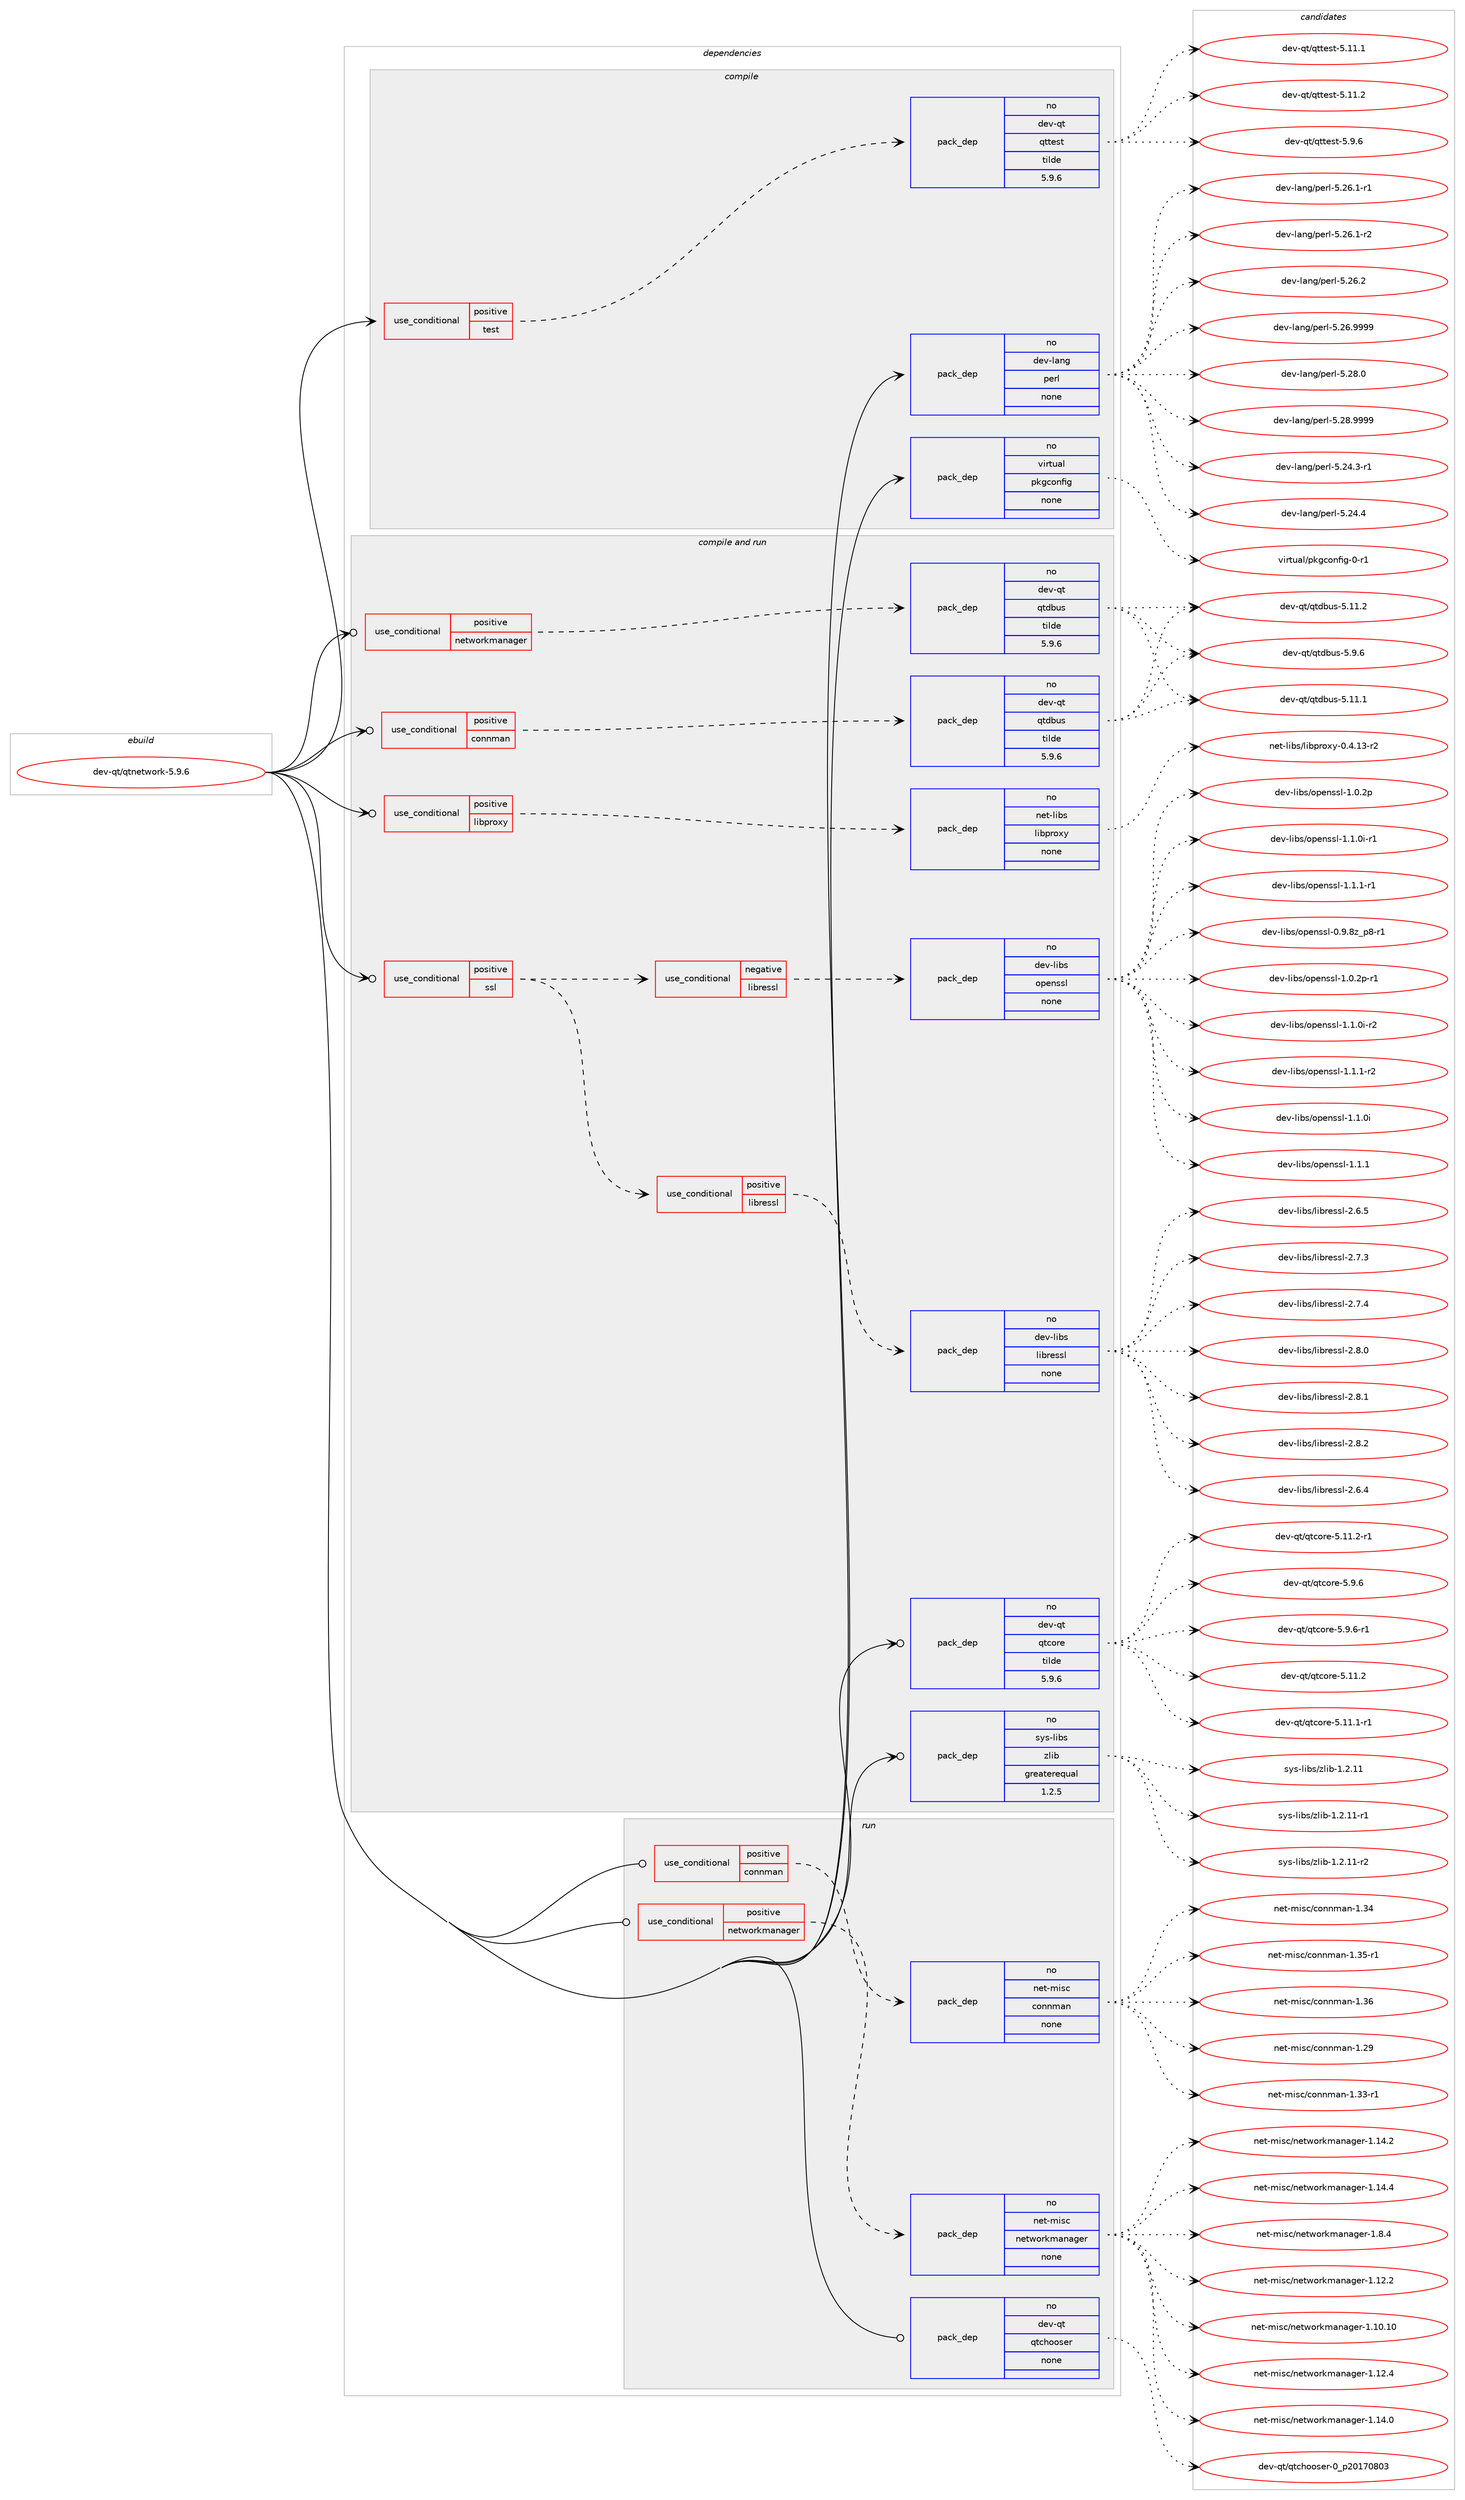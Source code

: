 digraph prolog {

# *************
# Graph options
# *************

newrank=true;
concentrate=true;
compound=true;
graph [rankdir=LR,fontname=Helvetica,fontsize=10,ranksep=1.5];#, ranksep=2.5, nodesep=0.2];
edge  [arrowhead=vee];
node  [fontname=Helvetica,fontsize=10];

# **********
# The ebuild
# **********

subgraph cluster_leftcol {
color=gray;
rank=same;
label=<<i>ebuild</i>>;
id [label="dev-qt/qtnetwork-5.9.6", color=red, width=4, href="../dev-qt/qtnetwork-5.9.6.svg"];
}

# ****************
# The dependencies
# ****************

subgraph cluster_midcol {
color=gray;
label=<<i>dependencies</i>>;
subgraph cluster_compile {
fillcolor="#eeeeee";
style=filled;
label=<<i>compile</i>>;
subgraph cond444 {
dependency2980 [label=<<TABLE BORDER="0" CELLBORDER="1" CELLSPACING="0" CELLPADDING="4"><TR><TD ROWSPAN="3" CELLPADDING="10">use_conditional</TD></TR><TR><TD>positive</TD></TR><TR><TD>test</TD></TR></TABLE>>, shape=none, color=red];
subgraph pack2443 {
dependency2981 [label=<<TABLE BORDER="0" CELLBORDER="1" CELLSPACING="0" CELLPADDING="4" WIDTH="220"><TR><TD ROWSPAN="6" CELLPADDING="30">pack_dep</TD></TR><TR><TD WIDTH="110">no</TD></TR><TR><TD>dev-qt</TD></TR><TR><TD>qttest</TD></TR><TR><TD>tilde</TD></TR><TR><TD>5.9.6</TD></TR></TABLE>>, shape=none, color=blue];
}
dependency2980:e -> dependency2981:w [weight=20,style="dashed",arrowhead="vee"];
}
id:e -> dependency2980:w [weight=20,style="solid",arrowhead="vee"];
subgraph pack2444 {
dependency2982 [label=<<TABLE BORDER="0" CELLBORDER="1" CELLSPACING="0" CELLPADDING="4" WIDTH="220"><TR><TD ROWSPAN="6" CELLPADDING="30">pack_dep</TD></TR><TR><TD WIDTH="110">no</TD></TR><TR><TD>dev-lang</TD></TR><TR><TD>perl</TD></TR><TR><TD>none</TD></TR><TR><TD></TD></TR></TABLE>>, shape=none, color=blue];
}
id:e -> dependency2982:w [weight=20,style="solid",arrowhead="vee"];
subgraph pack2445 {
dependency2983 [label=<<TABLE BORDER="0" CELLBORDER="1" CELLSPACING="0" CELLPADDING="4" WIDTH="220"><TR><TD ROWSPAN="6" CELLPADDING="30">pack_dep</TD></TR><TR><TD WIDTH="110">no</TD></TR><TR><TD>virtual</TD></TR><TR><TD>pkgconfig</TD></TR><TR><TD>none</TD></TR><TR><TD></TD></TR></TABLE>>, shape=none, color=blue];
}
id:e -> dependency2983:w [weight=20,style="solid",arrowhead="vee"];
}
subgraph cluster_compileandrun {
fillcolor="#eeeeee";
style=filled;
label=<<i>compile and run</i>>;
subgraph cond445 {
dependency2984 [label=<<TABLE BORDER="0" CELLBORDER="1" CELLSPACING="0" CELLPADDING="4"><TR><TD ROWSPAN="3" CELLPADDING="10">use_conditional</TD></TR><TR><TD>positive</TD></TR><TR><TD>connman</TD></TR></TABLE>>, shape=none, color=red];
subgraph pack2446 {
dependency2985 [label=<<TABLE BORDER="0" CELLBORDER="1" CELLSPACING="0" CELLPADDING="4" WIDTH="220"><TR><TD ROWSPAN="6" CELLPADDING="30">pack_dep</TD></TR><TR><TD WIDTH="110">no</TD></TR><TR><TD>dev-qt</TD></TR><TR><TD>qtdbus</TD></TR><TR><TD>tilde</TD></TR><TR><TD>5.9.6</TD></TR></TABLE>>, shape=none, color=blue];
}
dependency2984:e -> dependency2985:w [weight=20,style="dashed",arrowhead="vee"];
}
id:e -> dependency2984:w [weight=20,style="solid",arrowhead="odotvee"];
subgraph cond446 {
dependency2986 [label=<<TABLE BORDER="0" CELLBORDER="1" CELLSPACING="0" CELLPADDING="4"><TR><TD ROWSPAN="3" CELLPADDING="10">use_conditional</TD></TR><TR><TD>positive</TD></TR><TR><TD>libproxy</TD></TR></TABLE>>, shape=none, color=red];
subgraph pack2447 {
dependency2987 [label=<<TABLE BORDER="0" CELLBORDER="1" CELLSPACING="0" CELLPADDING="4" WIDTH="220"><TR><TD ROWSPAN="6" CELLPADDING="30">pack_dep</TD></TR><TR><TD WIDTH="110">no</TD></TR><TR><TD>net-libs</TD></TR><TR><TD>libproxy</TD></TR><TR><TD>none</TD></TR><TR><TD></TD></TR></TABLE>>, shape=none, color=blue];
}
dependency2986:e -> dependency2987:w [weight=20,style="dashed",arrowhead="vee"];
}
id:e -> dependency2986:w [weight=20,style="solid",arrowhead="odotvee"];
subgraph cond447 {
dependency2988 [label=<<TABLE BORDER="0" CELLBORDER="1" CELLSPACING="0" CELLPADDING="4"><TR><TD ROWSPAN="3" CELLPADDING="10">use_conditional</TD></TR><TR><TD>positive</TD></TR><TR><TD>networkmanager</TD></TR></TABLE>>, shape=none, color=red];
subgraph pack2448 {
dependency2989 [label=<<TABLE BORDER="0" CELLBORDER="1" CELLSPACING="0" CELLPADDING="4" WIDTH="220"><TR><TD ROWSPAN="6" CELLPADDING="30">pack_dep</TD></TR><TR><TD WIDTH="110">no</TD></TR><TR><TD>dev-qt</TD></TR><TR><TD>qtdbus</TD></TR><TR><TD>tilde</TD></TR><TR><TD>5.9.6</TD></TR></TABLE>>, shape=none, color=blue];
}
dependency2988:e -> dependency2989:w [weight=20,style="dashed",arrowhead="vee"];
}
id:e -> dependency2988:w [weight=20,style="solid",arrowhead="odotvee"];
subgraph cond448 {
dependency2990 [label=<<TABLE BORDER="0" CELLBORDER="1" CELLSPACING="0" CELLPADDING="4"><TR><TD ROWSPAN="3" CELLPADDING="10">use_conditional</TD></TR><TR><TD>positive</TD></TR><TR><TD>ssl</TD></TR></TABLE>>, shape=none, color=red];
subgraph cond449 {
dependency2991 [label=<<TABLE BORDER="0" CELLBORDER="1" CELLSPACING="0" CELLPADDING="4"><TR><TD ROWSPAN="3" CELLPADDING="10">use_conditional</TD></TR><TR><TD>negative</TD></TR><TR><TD>libressl</TD></TR></TABLE>>, shape=none, color=red];
subgraph pack2449 {
dependency2992 [label=<<TABLE BORDER="0" CELLBORDER="1" CELLSPACING="0" CELLPADDING="4" WIDTH="220"><TR><TD ROWSPAN="6" CELLPADDING="30">pack_dep</TD></TR><TR><TD WIDTH="110">no</TD></TR><TR><TD>dev-libs</TD></TR><TR><TD>openssl</TD></TR><TR><TD>none</TD></TR><TR><TD></TD></TR></TABLE>>, shape=none, color=blue];
}
dependency2991:e -> dependency2992:w [weight=20,style="dashed",arrowhead="vee"];
}
dependency2990:e -> dependency2991:w [weight=20,style="dashed",arrowhead="vee"];
subgraph cond450 {
dependency2993 [label=<<TABLE BORDER="0" CELLBORDER="1" CELLSPACING="0" CELLPADDING="4"><TR><TD ROWSPAN="3" CELLPADDING="10">use_conditional</TD></TR><TR><TD>positive</TD></TR><TR><TD>libressl</TD></TR></TABLE>>, shape=none, color=red];
subgraph pack2450 {
dependency2994 [label=<<TABLE BORDER="0" CELLBORDER="1" CELLSPACING="0" CELLPADDING="4" WIDTH="220"><TR><TD ROWSPAN="6" CELLPADDING="30">pack_dep</TD></TR><TR><TD WIDTH="110">no</TD></TR><TR><TD>dev-libs</TD></TR><TR><TD>libressl</TD></TR><TR><TD>none</TD></TR><TR><TD></TD></TR></TABLE>>, shape=none, color=blue];
}
dependency2993:e -> dependency2994:w [weight=20,style="dashed",arrowhead="vee"];
}
dependency2990:e -> dependency2993:w [weight=20,style="dashed",arrowhead="vee"];
}
id:e -> dependency2990:w [weight=20,style="solid",arrowhead="odotvee"];
subgraph pack2451 {
dependency2995 [label=<<TABLE BORDER="0" CELLBORDER="1" CELLSPACING="0" CELLPADDING="4" WIDTH="220"><TR><TD ROWSPAN="6" CELLPADDING="30">pack_dep</TD></TR><TR><TD WIDTH="110">no</TD></TR><TR><TD>dev-qt</TD></TR><TR><TD>qtcore</TD></TR><TR><TD>tilde</TD></TR><TR><TD>5.9.6</TD></TR></TABLE>>, shape=none, color=blue];
}
id:e -> dependency2995:w [weight=20,style="solid",arrowhead="odotvee"];
subgraph pack2452 {
dependency2996 [label=<<TABLE BORDER="0" CELLBORDER="1" CELLSPACING="0" CELLPADDING="4" WIDTH="220"><TR><TD ROWSPAN="6" CELLPADDING="30">pack_dep</TD></TR><TR><TD WIDTH="110">no</TD></TR><TR><TD>sys-libs</TD></TR><TR><TD>zlib</TD></TR><TR><TD>greaterequal</TD></TR><TR><TD>1.2.5</TD></TR></TABLE>>, shape=none, color=blue];
}
id:e -> dependency2996:w [weight=20,style="solid",arrowhead="odotvee"];
}
subgraph cluster_run {
fillcolor="#eeeeee";
style=filled;
label=<<i>run</i>>;
subgraph cond451 {
dependency2997 [label=<<TABLE BORDER="0" CELLBORDER="1" CELLSPACING="0" CELLPADDING="4"><TR><TD ROWSPAN="3" CELLPADDING="10">use_conditional</TD></TR><TR><TD>positive</TD></TR><TR><TD>connman</TD></TR></TABLE>>, shape=none, color=red];
subgraph pack2453 {
dependency2998 [label=<<TABLE BORDER="0" CELLBORDER="1" CELLSPACING="0" CELLPADDING="4" WIDTH="220"><TR><TD ROWSPAN="6" CELLPADDING="30">pack_dep</TD></TR><TR><TD WIDTH="110">no</TD></TR><TR><TD>net-misc</TD></TR><TR><TD>connman</TD></TR><TR><TD>none</TD></TR><TR><TD></TD></TR></TABLE>>, shape=none, color=blue];
}
dependency2997:e -> dependency2998:w [weight=20,style="dashed",arrowhead="vee"];
}
id:e -> dependency2997:w [weight=20,style="solid",arrowhead="odot"];
subgraph cond452 {
dependency2999 [label=<<TABLE BORDER="0" CELLBORDER="1" CELLSPACING="0" CELLPADDING="4"><TR><TD ROWSPAN="3" CELLPADDING="10">use_conditional</TD></TR><TR><TD>positive</TD></TR><TR><TD>networkmanager</TD></TR></TABLE>>, shape=none, color=red];
subgraph pack2454 {
dependency3000 [label=<<TABLE BORDER="0" CELLBORDER="1" CELLSPACING="0" CELLPADDING="4" WIDTH="220"><TR><TD ROWSPAN="6" CELLPADDING="30">pack_dep</TD></TR><TR><TD WIDTH="110">no</TD></TR><TR><TD>net-misc</TD></TR><TR><TD>networkmanager</TD></TR><TR><TD>none</TD></TR><TR><TD></TD></TR></TABLE>>, shape=none, color=blue];
}
dependency2999:e -> dependency3000:w [weight=20,style="dashed",arrowhead="vee"];
}
id:e -> dependency2999:w [weight=20,style="solid",arrowhead="odot"];
subgraph pack2455 {
dependency3001 [label=<<TABLE BORDER="0" CELLBORDER="1" CELLSPACING="0" CELLPADDING="4" WIDTH="220"><TR><TD ROWSPAN="6" CELLPADDING="30">pack_dep</TD></TR><TR><TD WIDTH="110">no</TD></TR><TR><TD>dev-qt</TD></TR><TR><TD>qtchooser</TD></TR><TR><TD>none</TD></TR><TR><TD></TD></TR></TABLE>>, shape=none, color=blue];
}
id:e -> dependency3001:w [weight=20,style="solid",arrowhead="odot"];
}
}

# **************
# The candidates
# **************

subgraph cluster_choices {
rank=same;
color=gray;
label=<<i>candidates</i>>;

subgraph choice2443 {
color=black;
nodesep=1;
choice100101118451131164711311611610111511645534649494649 [label="dev-qt/qttest-5.11.1", color=red, width=4,href="../dev-qt/qttest-5.11.1.svg"];
choice100101118451131164711311611610111511645534649494650 [label="dev-qt/qttest-5.11.2", color=red, width=4,href="../dev-qt/qttest-5.11.2.svg"];
choice1001011184511311647113116116101115116455346574654 [label="dev-qt/qttest-5.9.6", color=red, width=4,href="../dev-qt/qttest-5.9.6.svg"];
dependency2981:e -> choice100101118451131164711311611610111511645534649494649:w [style=dotted,weight="100"];
dependency2981:e -> choice100101118451131164711311611610111511645534649494650:w [style=dotted,weight="100"];
dependency2981:e -> choice1001011184511311647113116116101115116455346574654:w [style=dotted,weight="100"];
}
subgraph choice2444 {
color=black;
nodesep=1;
choice100101118451089711010347112101114108455346505246514511449 [label="dev-lang/perl-5.24.3-r1", color=red, width=4,href="../dev-lang/perl-5.24.3-r1.svg"];
choice10010111845108971101034711210111410845534650524652 [label="dev-lang/perl-5.24.4", color=red, width=4,href="../dev-lang/perl-5.24.4.svg"];
choice100101118451089711010347112101114108455346505446494511449 [label="dev-lang/perl-5.26.1-r1", color=red, width=4,href="../dev-lang/perl-5.26.1-r1.svg"];
choice100101118451089711010347112101114108455346505446494511450 [label="dev-lang/perl-5.26.1-r2", color=red, width=4,href="../dev-lang/perl-5.26.1-r2.svg"];
choice10010111845108971101034711210111410845534650544650 [label="dev-lang/perl-5.26.2", color=red, width=4,href="../dev-lang/perl-5.26.2.svg"];
choice10010111845108971101034711210111410845534650544657575757 [label="dev-lang/perl-5.26.9999", color=red, width=4,href="../dev-lang/perl-5.26.9999.svg"];
choice10010111845108971101034711210111410845534650564648 [label="dev-lang/perl-5.28.0", color=red, width=4,href="../dev-lang/perl-5.28.0.svg"];
choice10010111845108971101034711210111410845534650564657575757 [label="dev-lang/perl-5.28.9999", color=red, width=4,href="../dev-lang/perl-5.28.9999.svg"];
dependency2982:e -> choice100101118451089711010347112101114108455346505246514511449:w [style=dotted,weight="100"];
dependency2982:e -> choice10010111845108971101034711210111410845534650524652:w [style=dotted,weight="100"];
dependency2982:e -> choice100101118451089711010347112101114108455346505446494511449:w [style=dotted,weight="100"];
dependency2982:e -> choice100101118451089711010347112101114108455346505446494511450:w [style=dotted,weight="100"];
dependency2982:e -> choice10010111845108971101034711210111410845534650544650:w [style=dotted,weight="100"];
dependency2982:e -> choice10010111845108971101034711210111410845534650544657575757:w [style=dotted,weight="100"];
dependency2982:e -> choice10010111845108971101034711210111410845534650564648:w [style=dotted,weight="100"];
dependency2982:e -> choice10010111845108971101034711210111410845534650564657575757:w [style=dotted,weight="100"];
}
subgraph choice2445 {
color=black;
nodesep=1;
choice11810511411611797108471121071039911111010210510345484511449 [label="virtual/pkgconfig-0-r1", color=red, width=4,href="../virtual/pkgconfig-0-r1.svg"];
dependency2983:e -> choice11810511411611797108471121071039911111010210510345484511449:w [style=dotted,weight="100"];
}
subgraph choice2446 {
color=black;
nodesep=1;
choice10010111845113116471131161009811711545534649494649 [label="dev-qt/qtdbus-5.11.1", color=red, width=4,href="../dev-qt/qtdbus-5.11.1.svg"];
choice10010111845113116471131161009811711545534649494650 [label="dev-qt/qtdbus-5.11.2", color=red, width=4,href="../dev-qt/qtdbus-5.11.2.svg"];
choice100101118451131164711311610098117115455346574654 [label="dev-qt/qtdbus-5.9.6", color=red, width=4,href="../dev-qt/qtdbus-5.9.6.svg"];
dependency2985:e -> choice10010111845113116471131161009811711545534649494649:w [style=dotted,weight="100"];
dependency2985:e -> choice10010111845113116471131161009811711545534649494650:w [style=dotted,weight="100"];
dependency2985:e -> choice100101118451131164711311610098117115455346574654:w [style=dotted,weight="100"];
}
subgraph choice2447 {
color=black;
nodesep=1;
choice11010111645108105981154710810598112114111120121454846524649514511450 [label="net-libs/libproxy-0.4.13-r2", color=red, width=4,href="../net-libs/libproxy-0.4.13-r2.svg"];
dependency2987:e -> choice11010111645108105981154710810598112114111120121454846524649514511450:w [style=dotted,weight="100"];
}
subgraph choice2448 {
color=black;
nodesep=1;
choice10010111845113116471131161009811711545534649494649 [label="dev-qt/qtdbus-5.11.1", color=red, width=4,href="../dev-qt/qtdbus-5.11.1.svg"];
choice10010111845113116471131161009811711545534649494650 [label="dev-qt/qtdbus-5.11.2", color=red, width=4,href="../dev-qt/qtdbus-5.11.2.svg"];
choice100101118451131164711311610098117115455346574654 [label="dev-qt/qtdbus-5.9.6", color=red, width=4,href="../dev-qt/qtdbus-5.9.6.svg"];
dependency2989:e -> choice10010111845113116471131161009811711545534649494649:w [style=dotted,weight="100"];
dependency2989:e -> choice10010111845113116471131161009811711545534649494650:w [style=dotted,weight="100"];
dependency2989:e -> choice100101118451131164711311610098117115455346574654:w [style=dotted,weight="100"];
}
subgraph choice2449 {
color=black;
nodesep=1;
choice100101118451081059811547111112101110115115108454946494648105 [label="dev-libs/openssl-1.1.0i", color=red, width=4,href="../dev-libs/openssl-1.1.0i.svg"];
choice100101118451081059811547111112101110115115108454946494649 [label="dev-libs/openssl-1.1.1", color=red, width=4,href="../dev-libs/openssl-1.1.1.svg"];
choice100101118451081059811547111112101110115115108454946484650112 [label="dev-libs/openssl-1.0.2p", color=red, width=4,href="../dev-libs/openssl-1.0.2p.svg"];
choice1001011184510810598115471111121011101151151084549464946481054511449 [label="dev-libs/openssl-1.1.0i-r1", color=red, width=4,href="../dev-libs/openssl-1.1.0i-r1.svg"];
choice1001011184510810598115471111121011101151151084549464946494511449 [label="dev-libs/openssl-1.1.1-r1", color=red, width=4,href="../dev-libs/openssl-1.1.1-r1.svg"];
choice10010111845108105981154711111210111011511510845484657465612295112564511449 [label="dev-libs/openssl-0.9.8z_p8-r1", color=red, width=4,href="../dev-libs/openssl-0.9.8z_p8-r1.svg"];
choice1001011184510810598115471111121011101151151084549464846501124511449 [label="dev-libs/openssl-1.0.2p-r1", color=red, width=4,href="../dev-libs/openssl-1.0.2p-r1.svg"];
choice1001011184510810598115471111121011101151151084549464946481054511450 [label="dev-libs/openssl-1.1.0i-r2", color=red, width=4,href="../dev-libs/openssl-1.1.0i-r2.svg"];
choice1001011184510810598115471111121011101151151084549464946494511450 [label="dev-libs/openssl-1.1.1-r2", color=red, width=4,href="../dev-libs/openssl-1.1.1-r2.svg"];
dependency2992:e -> choice100101118451081059811547111112101110115115108454946494648105:w [style=dotted,weight="100"];
dependency2992:e -> choice100101118451081059811547111112101110115115108454946494649:w [style=dotted,weight="100"];
dependency2992:e -> choice100101118451081059811547111112101110115115108454946484650112:w [style=dotted,weight="100"];
dependency2992:e -> choice1001011184510810598115471111121011101151151084549464946481054511449:w [style=dotted,weight="100"];
dependency2992:e -> choice1001011184510810598115471111121011101151151084549464946494511449:w [style=dotted,weight="100"];
dependency2992:e -> choice10010111845108105981154711111210111011511510845484657465612295112564511449:w [style=dotted,weight="100"];
dependency2992:e -> choice1001011184510810598115471111121011101151151084549464846501124511449:w [style=dotted,weight="100"];
dependency2992:e -> choice1001011184510810598115471111121011101151151084549464946481054511450:w [style=dotted,weight="100"];
dependency2992:e -> choice1001011184510810598115471111121011101151151084549464946494511450:w [style=dotted,weight="100"];
}
subgraph choice2450 {
color=black;
nodesep=1;
choice10010111845108105981154710810598114101115115108455046544652 [label="dev-libs/libressl-2.6.4", color=red, width=4,href="../dev-libs/libressl-2.6.4.svg"];
choice10010111845108105981154710810598114101115115108455046544653 [label="dev-libs/libressl-2.6.5", color=red, width=4,href="../dev-libs/libressl-2.6.5.svg"];
choice10010111845108105981154710810598114101115115108455046554651 [label="dev-libs/libressl-2.7.3", color=red, width=4,href="../dev-libs/libressl-2.7.3.svg"];
choice10010111845108105981154710810598114101115115108455046554652 [label="dev-libs/libressl-2.7.4", color=red, width=4,href="../dev-libs/libressl-2.7.4.svg"];
choice10010111845108105981154710810598114101115115108455046564648 [label="dev-libs/libressl-2.8.0", color=red, width=4,href="../dev-libs/libressl-2.8.0.svg"];
choice10010111845108105981154710810598114101115115108455046564649 [label="dev-libs/libressl-2.8.1", color=red, width=4,href="../dev-libs/libressl-2.8.1.svg"];
choice10010111845108105981154710810598114101115115108455046564650 [label="dev-libs/libressl-2.8.2", color=red, width=4,href="../dev-libs/libressl-2.8.2.svg"];
dependency2994:e -> choice10010111845108105981154710810598114101115115108455046544652:w [style=dotted,weight="100"];
dependency2994:e -> choice10010111845108105981154710810598114101115115108455046544653:w [style=dotted,weight="100"];
dependency2994:e -> choice10010111845108105981154710810598114101115115108455046554651:w [style=dotted,weight="100"];
dependency2994:e -> choice10010111845108105981154710810598114101115115108455046554652:w [style=dotted,weight="100"];
dependency2994:e -> choice10010111845108105981154710810598114101115115108455046564648:w [style=dotted,weight="100"];
dependency2994:e -> choice10010111845108105981154710810598114101115115108455046564649:w [style=dotted,weight="100"];
dependency2994:e -> choice10010111845108105981154710810598114101115115108455046564650:w [style=dotted,weight="100"];
}
subgraph choice2451 {
color=black;
nodesep=1;
choice10010111845113116471131169911111410145534649494650 [label="dev-qt/qtcore-5.11.2", color=red, width=4,href="../dev-qt/qtcore-5.11.2.svg"];
choice100101118451131164711311699111114101455346494946494511449 [label="dev-qt/qtcore-5.11.1-r1", color=red, width=4,href="../dev-qt/qtcore-5.11.1-r1.svg"];
choice100101118451131164711311699111114101455346494946504511449 [label="dev-qt/qtcore-5.11.2-r1", color=red, width=4,href="../dev-qt/qtcore-5.11.2-r1.svg"];
choice100101118451131164711311699111114101455346574654 [label="dev-qt/qtcore-5.9.6", color=red, width=4,href="../dev-qt/qtcore-5.9.6.svg"];
choice1001011184511311647113116991111141014553465746544511449 [label="dev-qt/qtcore-5.9.6-r1", color=red, width=4,href="../dev-qt/qtcore-5.9.6-r1.svg"];
dependency2995:e -> choice10010111845113116471131169911111410145534649494650:w [style=dotted,weight="100"];
dependency2995:e -> choice100101118451131164711311699111114101455346494946494511449:w [style=dotted,weight="100"];
dependency2995:e -> choice100101118451131164711311699111114101455346494946504511449:w [style=dotted,weight="100"];
dependency2995:e -> choice100101118451131164711311699111114101455346574654:w [style=dotted,weight="100"];
dependency2995:e -> choice1001011184511311647113116991111141014553465746544511449:w [style=dotted,weight="100"];
}
subgraph choice2452 {
color=black;
nodesep=1;
choice1151211154510810598115471221081059845494650464949 [label="sys-libs/zlib-1.2.11", color=red, width=4,href="../sys-libs/zlib-1.2.11.svg"];
choice11512111545108105981154712210810598454946504649494511449 [label="sys-libs/zlib-1.2.11-r1", color=red, width=4,href="../sys-libs/zlib-1.2.11-r1.svg"];
choice11512111545108105981154712210810598454946504649494511450 [label="sys-libs/zlib-1.2.11-r2", color=red, width=4,href="../sys-libs/zlib-1.2.11-r2.svg"];
dependency2996:e -> choice1151211154510810598115471221081059845494650464949:w [style=dotted,weight="100"];
dependency2996:e -> choice11512111545108105981154712210810598454946504649494511449:w [style=dotted,weight="100"];
dependency2996:e -> choice11512111545108105981154712210810598454946504649494511450:w [style=dotted,weight="100"];
}
subgraph choice2453 {
color=black;
nodesep=1;
choice11010111645109105115994799111110110109971104549465057 [label="net-misc/connman-1.29", color=red, width=4,href="../net-misc/connman-1.29.svg"];
choice110101116451091051159947991111101101099711045494651514511449 [label="net-misc/connman-1.33-r1", color=red, width=4,href="../net-misc/connman-1.33-r1.svg"];
choice11010111645109105115994799111110110109971104549465152 [label="net-misc/connman-1.34", color=red, width=4,href="../net-misc/connman-1.34.svg"];
choice110101116451091051159947991111101101099711045494651534511449 [label="net-misc/connman-1.35-r1", color=red, width=4,href="../net-misc/connman-1.35-r1.svg"];
choice11010111645109105115994799111110110109971104549465154 [label="net-misc/connman-1.36", color=red, width=4,href="../net-misc/connman-1.36.svg"];
dependency2998:e -> choice11010111645109105115994799111110110109971104549465057:w [style=dotted,weight="100"];
dependency2998:e -> choice110101116451091051159947991111101101099711045494651514511449:w [style=dotted,weight="100"];
dependency2998:e -> choice11010111645109105115994799111110110109971104549465152:w [style=dotted,weight="100"];
dependency2998:e -> choice110101116451091051159947991111101101099711045494651534511449:w [style=dotted,weight="100"];
dependency2998:e -> choice11010111645109105115994799111110110109971104549465154:w [style=dotted,weight="100"];
}
subgraph choice2454 {
color=black;
nodesep=1;
choice110101116451091051159947110101116119111114107109971109710310111445494649504650 [label="net-misc/networkmanager-1.12.2", color=red, width=4,href="../net-misc/networkmanager-1.12.2.svg"];
choice11010111645109105115994711010111611911111410710997110971031011144549464948464948 [label="net-misc/networkmanager-1.10.10", color=red, width=4,href="../net-misc/networkmanager-1.10.10.svg"];
choice110101116451091051159947110101116119111114107109971109710310111445494649504652 [label="net-misc/networkmanager-1.12.4", color=red, width=4,href="../net-misc/networkmanager-1.12.4.svg"];
choice110101116451091051159947110101116119111114107109971109710310111445494649524648 [label="net-misc/networkmanager-1.14.0", color=red, width=4,href="../net-misc/networkmanager-1.14.0.svg"];
choice110101116451091051159947110101116119111114107109971109710310111445494649524650 [label="net-misc/networkmanager-1.14.2", color=red, width=4,href="../net-misc/networkmanager-1.14.2.svg"];
choice110101116451091051159947110101116119111114107109971109710310111445494649524652 [label="net-misc/networkmanager-1.14.4", color=red, width=4,href="../net-misc/networkmanager-1.14.4.svg"];
choice1101011164510910511599471101011161191111141071099711097103101114454946564652 [label="net-misc/networkmanager-1.8.4", color=red, width=4,href="../net-misc/networkmanager-1.8.4.svg"];
dependency3000:e -> choice110101116451091051159947110101116119111114107109971109710310111445494649504650:w [style=dotted,weight="100"];
dependency3000:e -> choice11010111645109105115994711010111611911111410710997110971031011144549464948464948:w [style=dotted,weight="100"];
dependency3000:e -> choice110101116451091051159947110101116119111114107109971109710310111445494649504652:w [style=dotted,weight="100"];
dependency3000:e -> choice110101116451091051159947110101116119111114107109971109710310111445494649524648:w [style=dotted,weight="100"];
dependency3000:e -> choice110101116451091051159947110101116119111114107109971109710310111445494649524650:w [style=dotted,weight="100"];
dependency3000:e -> choice110101116451091051159947110101116119111114107109971109710310111445494649524652:w [style=dotted,weight="100"];
dependency3000:e -> choice1101011164510910511599471101011161191111141071099711097103101114454946564652:w [style=dotted,weight="100"];
}
subgraph choice2455 {
color=black;
nodesep=1;
choice1001011184511311647113116991041111111151011144548951125048495548564851 [label="dev-qt/qtchooser-0_p20170803", color=red, width=4,href="../dev-qt/qtchooser-0_p20170803.svg"];
dependency3001:e -> choice1001011184511311647113116991041111111151011144548951125048495548564851:w [style=dotted,weight="100"];
}
}

}
